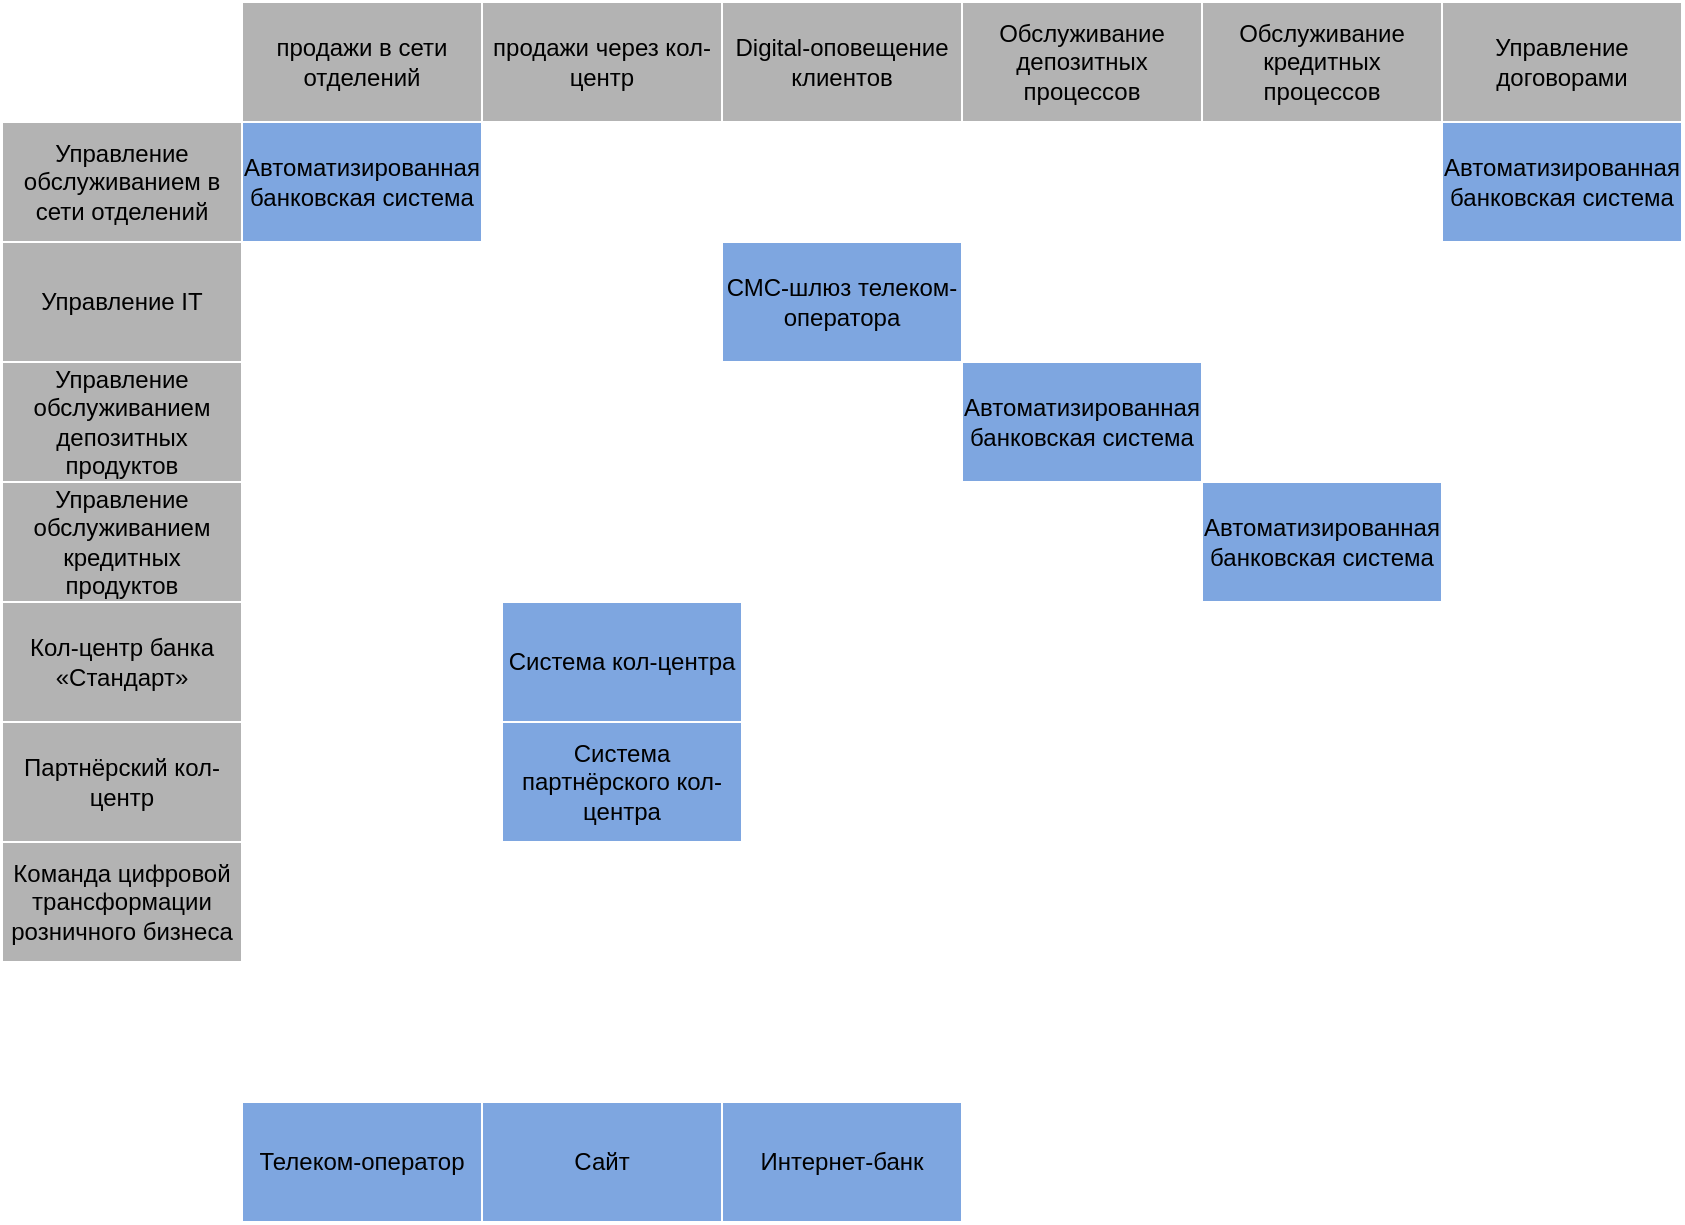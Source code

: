 <mxfile version="25.0.3">
  <diagram name="Страница — 1" id="7yXUNGsf0TxUGYd6zp4K">
    <mxGraphModel dx="1810" dy="991" grid="1" gridSize="10" guides="1" tooltips="1" connect="1" arrows="1" fold="1" page="1" pageScale="1" pageWidth="827" pageHeight="1169" math="0" shadow="0">
      <root>
        <mxCell id="0" />
        <mxCell id="1" parent="0" />
        <mxCell id="Tx1Afm7tfzdxfSKQ3itU-1" value="продажи в сети отделений" style="rounded=0;whiteSpace=wrap;html=1;fillColor=#B3B3B3;strokeColor=#FFFFFF;" vertex="1" parent="1">
          <mxGeometry x="120" y="160" width="120" height="60" as="geometry" />
        </mxCell>
        <mxCell id="Tx1Afm7tfzdxfSKQ3itU-2" value="продажи через кол-центр" style="rounded=0;whiteSpace=wrap;html=1;fillColor=#B3B3B3;strokeColor=#FFFFFF;" vertex="1" parent="1">
          <mxGeometry x="240" y="160" width="120" height="60" as="geometry" />
        </mxCell>
        <mxCell id="Tx1Afm7tfzdxfSKQ3itU-3" value="Digital-оповещение клиентов" style="rounded=0;whiteSpace=wrap;html=1;fillColor=#B3B3B3;strokeColor=#FFFFFF;" vertex="1" parent="1">
          <mxGeometry x="360" y="160" width="120" height="60" as="geometry" />
        </mxCell>
        <mxCell id="Tx1Afm7tfzdxfSKQ3itU-4" value="Обслуживание депозитных процессов" style="rounded=0;whiteSpace=wrap;html=1;fillColor=#B3B3B3;strokeColor=#FFFFFF;" vertex="1" parent="1">
          <mxGeometry x="480" y="160" width="120" height="60" as="geometry" />
        </mxCell>
        <mxCell id="Tx1Afm7tfzdxfSKQ3itU-5" value="Обслуживание кредитных процессов" style="rounded=0;whiteSpace=wrap;html=1;fillColor=#B3B3B3;strokeColor=#FFFFFF;" vertex="1" parent="1">
          <mxGeometry x="600" y="160" width="120" height="60" as="geometry" />
        </mxCell>
        <mxCell id="Tx1Afm7tfzdxfSKQ3itU-6" value="Управление договорами" style="rounded=0;whiteSpace=wrap;html=1;fillColor=#B3B3B3;strokeColor=#FFFFFF;" vertex="1" parent="1">
          <mxGeometry x="720" y="160" width="120" height="60" as="geometry" />
        </mxCell>
        <mxCell id="Tx1Afm7tfzdxfSKQ3itU-7" value="Управление обслуживанием в сети отделений" style="rounded=0;whiteSpace=wrap;html=1;fillColor=#B3B3B3;strokeColor=#FFFFFF;" vertex="1" parent="1">
          <mxGeometry y="220" width="120" height="60" as="geometry" />
        </mxCell>
        <mxCell id="Tx1Afm7tfzdxfSKQ3itU-8" value="Управление IT" style="rounded=0;whiteSpace=wrap;html=1;fillColor=#B3B3B3;strokeColor=#FFFFFF;" vertex="1" parent="1">
          <mxGeometry y="280" width="120" height="60" as="geometry" />
        </mxCell>
        <mxCell id="Tx1Afm7tfzdxfSKQ3itU-9" value="Управление обслуживанием депозитных продуктов" style="rounded=0;whiteSpace=wrap;html=1;fillColor=#B3B3B3;strokeColor=#FFFFFF;" vertex="1" parent="1">
          <mxGeometry y="340" width="120" height="60" as="geometry" />
        </mxCell>
        <mxCell id="Tx1Afm7tfzdxfSKQ3itU-10" value="Управление обслуживанием кредитных продуктов" style="rounded=0;whiteSpace=wrap;html=1;fillColor=#B3B3B3;strokeColor=#FFFFFF;" vertex="1" parent="1">
          <mxGeometry y="400" width="120" height="60" as="geometry" />
        </mxCell>
        <mxCell id="Tx1Afm7tfzdxfSKQ3itU-11" value="Кол-центр банка «Стандарт»" style="rounded=0;whiteSpace=wrap;html=1;fillColor=#B3B3B3;strokeColor=#FFFFFF;" vertex="1" parent="1">
          <mxGeometry y="460" width="120" height="60" as="geometry" />
        </mxCell>
        <mxCell id="Tx1Afm7tfzdxfSKQ3itU-12" value="Партнёрский кол-центр" style="rounded=0;whiteSpace=wrap;html=1;fillColor=#B3B3B3;strokeColor=#FFFFFF;" vertex="1" parent="1">
          <mxGeometry y="520" width="120" height="60" as="geometry" />
        </mxCell>
        <mxCell id="Tx1Afm7tfzdxfSKQ3itU-13" value="Команда цифровой трансформации розничного бизнеса" style="rounded=0;whiteSpace=wrap;html=1;fillColor=#B3B3B3;strokeColor=#FFFFFF;" vertex="1" parent="1">
          <mxGeometry y="580" width="120" height="60" as="geometry" />
        </mxCell>
        <mxCell id="Tx1Afm7tfzdxfSKQ3itU-14" value="Интернет-банк" style="rounded=0;whiteSpace=wrap;html=1;fillColor=#7EA6E0;strokeColor=#FFFFFF;" vertex="1" parent="1">
          <mxGeometry x="360" y="710" width="120" height="60" as="geometry" />
        </mxCell>
        <mxCell id="Tx1Afm7tfzdxfSKQ3itU-16" value="Система кол-центра" style="rounded=0;whiteSpace=wrap;html=1;fillColor=#7EA6E0;strokeColor=#FFFFFF;" vertex="1" parent="1">
          <mxGeometry x="250" y="460" width="120" height="60" as="geometry" />
        </mxCell>
        <mxCell id="Tx1Afm7tfzdxfSKQ3itU-17" value="Телеком-оператор" style="rounded=0;whiteSpace=wrap;html=1;fillColor=#7EA6E0;strokeColor=#FFFFFF;" vertex="1" parent="1">
          <mxGeometry x="120" y="710" width="120" height="60" as="geometry" />
        </mxCell>
        <mxCell id="Tx1Afm7tfzdxfSKQ3itU-18" value="Автоматизированная банковская система" style="rounded=0;whiteSpace=wrap;html=1;fillColor=#7EA6E0;strokeColor=#FFFFFF;" vertex="1" parent="1">
          <mxGeometry x="480" y="340" width="120" height="60" as="geometry" />
        </mxCell>
        <mxCell id="Tx1Afm7tfzdxfSKQ3itU-19" value="Система партнёрского кол-центра" style="rounded=0;whiteSpace=wrap;html=1;fillColor=#7EA6E0;strokeColor=#FFFFFF;" vertex="1" parent="1">
          <mxGeometry x="250" y="520" width="120" height="60" as="geometry" />
        </mxCell>
        <mxCell id="Tx1Afm7tfzdxfSKQ3itU-20" value="СМС-шлюз телеком-оператора" style="rounded=0;whiteSpace=wrap;html=1;fillColor=#7EA6E0;strokeColor=#FFFFFF;" vertex="1" parent="1">
          <mxGeometry x="360" y="280" width="120" height="60" as="geometry" />
        </mxCell>
        <mxCell id="Tx1Afm7tfzdxfSKQ3itU-21" value="Сайт" style="rounded=0;whiteSpace=wrap;html=1;fillColor=#7EA6E0;strokeColor=#FFFFFF;" vertex="1" parent="1">
          <mxGeometry x="240" y="710" width="120" height="60" as="geometry" />
        </mxCell>
        <mxCell id="Tx1Afm7tfzdxfSKQ3itU-23" value="Автоматизированная банковская система" style="rounded=0;whiteSpace=wrap;html=1;fillColor=#7EA6E0;strokeColor=#FFFFFF;" vertex="1" parent="1">
          <mxGeometry x="600" y="400" width="120" height="60" as="geometry" />
        </mxCell>
        <mxCell id="Tx1Afm7tfzdxfSKQ3itU-25" value="Автоматизированная банковская система" style="rounded=0;whiteSpace=wrap;html=1;fillColor=#7EA6E0;strokeColor=#FFFFFF;" vertex="1" parent="1">
          <mxGeometry x="120" y="220" width="120" height="60" as="geometry" />
        </mxCell>
        <mxCell id="Tx1Afm7tfzdxfSKQ3itU-26" value="Автоматизированная банковская система" style="rounded=0;whiteSpace=wrap;html=1;fillColor=#7EA6E0;strokeColor=#FFFFFF;" vertex="1" parent="1">
          <mxGeometry x="720" y="220" width="120" height="60" as="geometry" />
        </mxCell>
      </root>
    </mxGraphModel>
  </diagram>
</mxfile>
